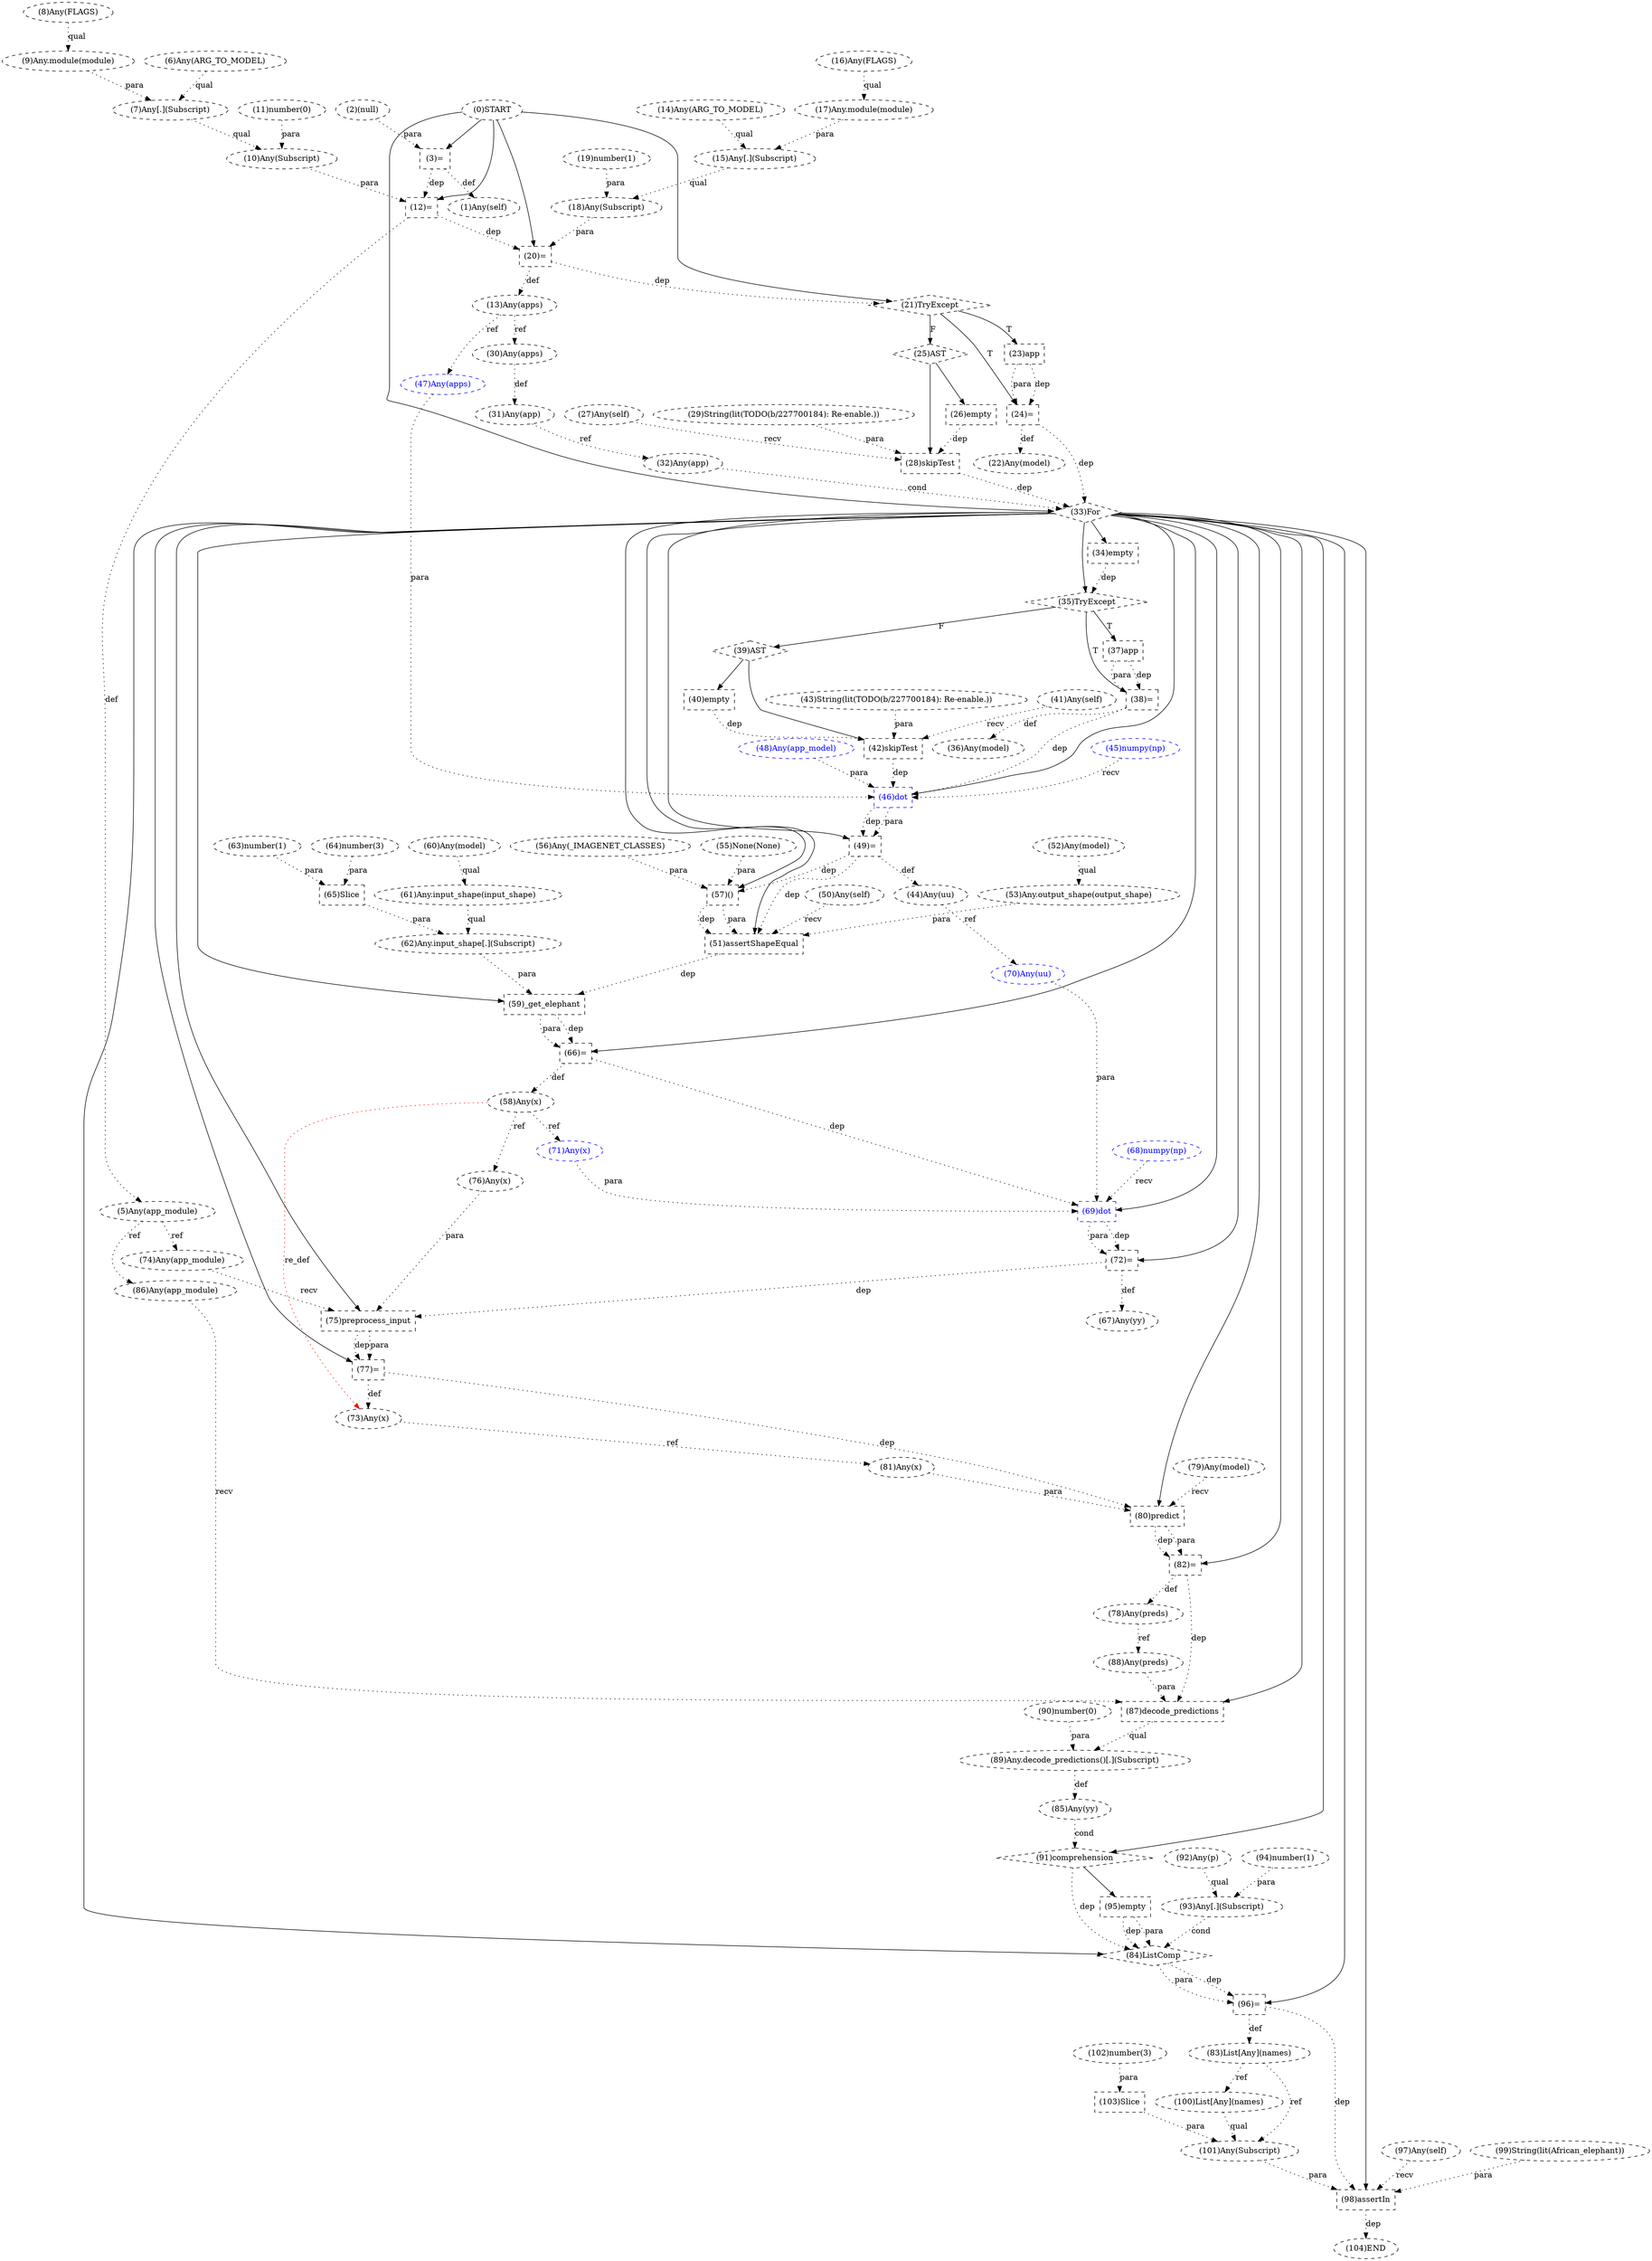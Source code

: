digraph G {
1 [label="(27)Any(self)" shape=ellipse style=dashed]
2 [label="(86)Any(app_module)" shape=ellipse style=dashed]
3 [label="(96)=" shape=box style=dashed]
4 [label="(101)Any(Subscript)" shape=ellipse style=dashed]
5 [label="(2)(null)" shape=ellipse style=dashed]
6 [label="(43)String(lit(TODO(b/227700184): Re-enable.))" shape=ellipse style=dashed]
7 [label="(36)Any(model)" shape=ellipse style=dashed]
8 [label="(64)number(3)" shape=ellipse style=dashed]
9 [label="(95)empty" shape=box style=dashed]
10 [label="(65)Slice" shape=box style=dashed]
11 [label="(30)Any(apps)" shape=ellipse style=dashed]
12 [label="(34)empty" shape=box style=dashed]
13 [label="(40)empty" shape=box style=dashed]
14 [label="(61)Any.input_shape(input_shape)" shape=ellipse style=dashed]
15 [label="(76)Any(x)" shape=ellipse style=dashed]
16 [label="(98)assertIn" shape=box style=dashed]
17 [label="(8)Any(FLAGS)" shape=ellipse style=dashed]
18 [label="(88)Any(preds)" shape=ellipse style=dashed]
19 [label="(23)app" shape=box style=dashed]
20 [label="(10)Any(Subscript)" shape=ellipse style=dashed]
21 [label="(52)Any(model)" shape=ellipse style=dashed]
22 [label="(63)number(1)" shape=ellipse style=dashed]
23 [label="(87)decode_predictions" shape=box style=dashed]
24 [label="(92)Any(p)" shape=ellipse style=dashed]
25 [label="(97)Any(self)" shape=ellipse style=dashed]
26 [label="(6)Any(ARG_TO_MODEL)" shape=ellipse style=dashed]
27 [label="(59)_get_elephant" shape=box style=dashed]
28 [label="(56)Any(_IMAGENET_CLASSES)" shape=ellipse style=dashed]
29 [label="(45)numpy(np)" shape=ellipse style=dashed color=blue fontcolor=blue]
30 [label="(49)=" shape=box style=dashed]
31 [label="(21)TryExcept" shape=diamond style=dashed]
32 [label="(89)Any.decode_predictions()[.](Subscript)" shape=ellipse style=dashed]
33 [label="(3)=" shape=box style=dashed]
34 [label="(70)Any(uu)" shape=ellipse style=dashed color=blue fontcolor=blue]
35 [label="(72)=" shape=box style=dashed]
36 [label="(78)Any(preds)" shape=ellipse style=dashed]
37 [label="(22)Any(model)" shape=ellipse style=dashed]
38 [label="(58)Any(x)" shape=ellipse style=dashed]
39 [label="(91)comprehension" shape=diamond style=dashed]
40 [label="(68)numpy(np)" shape=ellipse style=dashed color=blue fontcolor=blue]
41 [label="(17)Any.module(module)" shape=ellipse style=dashed]
42 [label="(33)For" shape=diamond style=dashed]
43 [label="(50)Any(self)" shape=ellipse style=dashed]
44 [label="(67)Any(yy)" shape=ellipse style=dashed]
45 [label="(77)=" shape=box style=dashed]
46 [label="(81)Any(x)" shape=ellipse style=dashed]
47 [label="(53)Any.output_shape(output_shape)" shape=ellipse style=dashed]
48 [label="(69)dot" shape=box style=dashed color=blue fontcolor=blue]
49 [label="(48)Any(app_model)" shape=ellipse style=dashed color=blue fontcolor=blue]
50 [label="(57)()" shape=box style=dashed]
51 [label="(74)Any(app_module)" shape=ellipse style=dashed]
52 [label="(103)Slice" shape=box style=dashed]
53 [label="(0)START" style=dashed]
54 [label="(5)Any(app_module)" shape=ellipse style=dashed]
55 [label="(60)Any(model)" shape=ellipse style=dashed]
56 [label="(42)skipTest" shape=box style=dashed]
57 [label="(28)skipTest" shape=box style=dashed]
58 [label="(18)Any(Subscript)" shape=ellipse style=dashed]
59 [label="(66)=" shape=box style=dashed]
60 [label="(102)number(3)" shape=ellipse style=dashed]
61 [label="(51)assertShapeEqual" shape=box style=dashed]
62 [label="(55)None(None)" shape=ellipse style=dashed]
63 [label="(82)=" shape=box style=dashed]
64 [label="(11)number(0)" shape=ellipse style=dashed]
65 [label="(46)dot" shape=box style=dashed color=blue fontcolor=blue]
66 [label="(15)Any[.](Subscript)" shape=ellipse style=dashed]
67 [label="(93)Any[.](Subscript)" shape=ellipse style=dashed]
68 [label="(100)List[Any](names)" shape=ellipse style=dashed]
69 [label="(16)Any(FLAGS)" shape=ellipse style=dashed]
70 [label="(71)Any(x)" shape=ellipse style=dashed color=blue fontcolor=blue]
71 [label="(94)number(1)" shape=ellipse style=dashed]
72 [label="(79)Any(model)" shape=ellipse style=dashed]
73 [label="(24)=" shape=box style=dashed]
74 [label="(29)String(lit(TODO(b/227700184): Re-enable.))" shape=ellipse style=dashed]
75 [label="(83)List[Any](names)" shape=ellipse style=dashed]
76 [label="(80)predict" shape=box style=dashed]
77 [label="(47)Any(apps)" shape=ellipse style=dashed color=blue fontcolor=blue]
78 [label="(13)Any(apps)" shape=ellipse style=dashed]
79 [label="(19)number(1)" shape=ellipse style=dashed]
80 [label="(26)empty" shape=box style=dashed]
81 [label="(20)=" shape=box style=dashed]
82 [label="(25)AST" shape=diamond style=dashed]
83 [label="(32)Any(app)" shape=ellipse style=dashed]
84 [label="(104)END" style=dashed]
85 [label="(1)Any(self)" shape=ellipse style=dashed]
86 [label="(44)Any(uu)" shape=ellipse style=dashed]
87 [label="(35)TryExcept" shape=diamond style=dashed]
88 [label="(9)Any.module(module)" shape=ellipse style=dashed]
89 [label="(85)Any(yy)" shape=ellipse style=dashed]
90 [label="(99)String(lit(African_elephant))" shape=ellipse style=dashed]
91 [label="(31)Any(app)" shape=ellipse style=dashed]
92 [label="(75)preprocess_input" shape=box style=dashed]
93 [label="(73)Any(x)" shape=ellipse style=dashed]
94 [label="(12)=" shape=box style=dashed]
95 [label="(84)ListComp" shape=diamond style=dashed]
96 [label="(62)Any.input_shape[.](Subscript)" shape=ellipse style=dashed]
97 [label="(37)app" shape=box style=dashed]
98 [label="(7)Any[.](Subscript)" shape=ellipse style=dashed]
99 [label="(39)AST" shape=diamond style=dashed]
100 [label="(38)=" shape=box style=dashed]
101 [label="(90)number(0)" shape=ellipse style=dashed]
102 [label="(41)Any(self)" shape=ellipse style=dashed]
103 [label="(14)Any(ARG_TO_MODEL)" shape=ellipse style=dashed]
54 -> 2 [label="ref" style=dotted];
42 -> 3 [label="" style=solid];
95 -> 3 [label="dep" style=dotted];
95 -> 3 [label="para" style=dotted];
68 -> 4 [label="qual" style=dotted];
52 -> 4 [label="para" style=dotted];
75 -> 4 [label="ref" style=dotted];
100 -> 7 [label="def" style=dotted];
39 -> 9 [label="" style=solid];
22 -> 10 [label="para" style=dotted];
8 -> 10 [label="para" style=dotted];
78 -> 11 [label="ref" style=dotted];
42 -> 12 [label="" style=solid];
99 -> 13 [label="" style=solid];
55 -> 14 [label="qual" style=dotted];
38 -> 15 [label="ref" style=dotted];
42 -> 16 [label="" style=solid];
25 -> 16 [label="recv" style=dotted];
90 -> 16 [label="para" style=dotted];
4 -> 16 [label="para" style=dotted];
3 -> 16 [label="dep" style=dotted];
36 -> 18 [label="ref" style=dotted];
31 -> 19 [label="T"];
98 -> 20 [label="qual" style=dotted];
64 -> 20 [label="para" style=dotted];
42 -> 23 [label="" style=solid];
2 -> 23 [label="recv" style=dotted];
18 -> 23 [label="para" style=dotted];
63 -> 23 [label="dep" style=dotted];
42 -> 27 [label="" style=solid];
96 -> 27 [label="para" style=dotted];
61 -> 27 [label="dep" style=dotted];
42 -> 30 [label="" style=solid];
65 -> 30 [label="dep" style=dotted];
65 -> 30 [label="para" style=dotted];
53 -> 31 [label="" style=solid];
81 -> 31 [label="dep" style=dotted];
23 -> 32 [label="qual" style=dotted];
101 -> 32 [label="para" style=dotted];
53 -> 33 [label="" style=solid];
5 -> 33 [label="para" style=dotted];
86 -> 34 [label="ref" style=dotted];
42 -> 35 [label="" style=solid];
48 -> 35 [label="dep" style=dotted];
48 -> 35 [label="para" style=dotted];
63 -> 36 [label="def" style=dotted];
73 -> 37 [label="def" style=dotted];
59 -> 38 [label="def" style=dotted];
42 -> 39 [label="" style=solid];
89 -> 39 [label="cond" style=dotted];
69 -> 41 [label="qual" style=dotted];
53 -> 42 [label="" style=solid];
83 -> 42 [label="cond" style=dotted];
57 -> 42 [label="dep" style=dotted];
73 -> 42 [label="dep" style=dotted];
35 -> 44 [label="def" style=dotted];
42 -> 45 [label="" style=solid];
92 -> 45 [label="dep" style=dotted];
92 -> 45 [label="para" style=dotted];
93 -> 46 [label="ref" style=dotted];
21 -> 47 [label="qual" style=dotted];
42 -> 48 [label="" style=solid];
40 -> 48 [label="recv" style=dotted];
34 -> 48 [label="para" style=dotted];
70 -> 48 [label="para" style=dotted];
59 -> 48 [label="dep" style=dotted];
42 -> 50 [label="" style=solid];
62 -> 50 [label="para" style=dotted];
28 -> 50 [label="para" style=dotted];
30 -> 50 [label="dep" style=dotted];
54 -> 51 [label="ref" style=dotted];
60 -> 52 [label="para" style=dotted];
94 -> 54 [label="def" style=dotted];
99 -> 56 [label="" style=solid];
102 -> 56 [label="recv" style=dotted];
6 -> 56 [label="para" style=dotted];
13 -> 56 [label="dep" style=dotted];
82 -> 57 [label="" style=solid];
1 -> 57 [label="recv" style=dotted];
74 -> 57 [label="para" style=dotted];
80 -> 57 [label="dep" style=dotted];
66 -> 58 [label="qual" style=dotted];
79 -> 58 [label="para" style=dotted];
42 -> 59 [label="" style=solid];
27 -> 59 [label="dep" style=dotted];
27 -> 59 [label="para" style=dotted];
42 -> 61 [label="" style=solid];
43 -> 61 [label="recv" style=dotted];
47 -> 61 [label="para" style=dotted];
50 -> 61 [label="dep" style=dotted];
50 -> 61 [label="para" style=dotted];
30 -> 61 [label="dep" style=dotted];
42 -> 63 [label="" style=solid];
76 -> 63 [label="dep" style=dotted];
76 -> 63 [label="para" style=dotted];
42 -> 65 [label="" style=solid];
29 -> 65 [label="recv" style=dotted];
77 -> 65 [label="para" style=dotted];
49 -> 65 [label="para" style=dotted];
56 -> 65 [label="dep" style=dotted];
100 -> 65 [label="dep" style=dotted];
103 -> 66 [label="qual" style=dotted];
41 -> 66 [label="para" style=dotted];
24 -> 67 [label="qual" style=dotted];
71 -> 67 [label="para" style=dotted];
75 -> 68 [label="ref" style=dotted];
38 -> 70 [label="ref" style=dotted];
31 -> 73 [label="T"];
19 -> 73 [label="dep" style=dotted];
19 -> 73 [label="para" style=dotted];
3 -> 75 [label="def" style=dotted];
42 -> 76 [label="" style=solid];
72 -> 76 [label="recv" style=dotted];
46 -> 76 [label="para" style=dotted];
45 -> 76 [label="dep" style=dotted];
78 -> 77 [label="ref" style=dotted];
81 -> 78 [label="def" style=dotted];
82 -> 80 [label="" style=solid];
53 -> 81 [label="" style=solid];
58 -> 81 [label="para" style=dotted];
94 -> 81 [label="dep" style=dotted];
31 -> 82 [label="F"];
91 -> 83 [label="ref" style=dotted];
16 -> 84 [label="dep" style=dotted];
33 -> 85 [label="def" style=dotted];
30 -> 86 [label="def" style=dotted];
42 -> 87 [label="" style=solid];
12 -> 87 [label="dep" style=dotted];
17 -> 88 [label="qual" style=dotted];
32 -> 89 [label="def" style=dotted];
11 -> 91 [label="def" style=dotted];
42 -> 92 [label="" style=solid];
51 -> 92 [label="recv" style=dotted];
15 -> 92 [label="para" style=dotted];
35 -> 92 [label="dep" style=dotted];
45 -> 93 [label="def" style=dotted];
38 -> 93 [label="re_def" style=dotted color=red];
53 -> 94 [label="" style=solid];
20 -> 94 [label="para" style=dotted];
33 -> 94 [label="dep" style=dotted];
42 -> 95 [label="" style=solid];
67 -> 95 [label="cond" style=dotted];
39 -> 95 [label="dep" style=dotted];
9 -> 95 [label="dep" style=dotted];
9 -> 95 [label="para" style=dotted];
14 -> 96 [label="qual" style=dotted];
10 -> 96 [label="para" style=dotted];
87 -> 97 [label="T"];
26 -> 98 [label="qual" style=dotted];
88 -> 98 [label="para" style=dotted];
87 -> 99 [label="F"];
87 -> 100 [label="T"];
97 -> 100 [label="dep" style=dotted];
97 -> 100 [label="para" style=dotted];
}